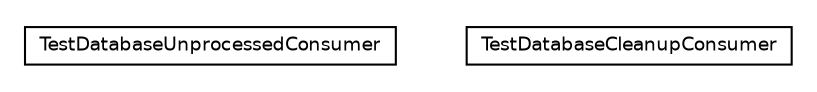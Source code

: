 #!/usr/local/bin/dot
#
# Class diagram 
# Generated by UmlGraph version 4.6 (http://www.spinellis.gr/sw/umlgraph)
#

digraph G {
	edge [fontname="Helvetica",fontsize=10,labelfontname="Helvetica",labelfontsize=10];
	node [fontname="Helvetica",fontsize=10,shape=plaintext];
	// org.apache.maven.archiva.scheduled.TestDatabaseUnprocessedConsumer
	c6167 [label=<<table border="0" cellborder="1" cellspacing="0" cellpadding="2" port="p" href="./TestDatabaseUnprocessedConsumer.html">
		<tr><td><table border="0" cellspacing="0" cellpadding="1">
			<tr><td> TestDatabaseUnprocessedConsumer </td></tr>
		</table></td></tr>
		</table>>, fontname="Helvetica", fontcolor="black", fontsize=9.0];
	// org.apache.maven.archiva.scheduled.TestDatabaseCleanupConsumer
	c6168 [label=<<table border="0" cellborder="1" cellspacing="0" cellpadding="2" port="p" href="./TestDatabaseCleanupConsumer.html">
		<tr><td><table border="0" cellspacing="0" cellpadding="1">
			<tr><td> TestDatabaseCleanupConsumer </td></tr>
		</table></td></tr>
		</table>>, fontname="Helvetica", fontcolor="black", fontsize=9.0];
}

